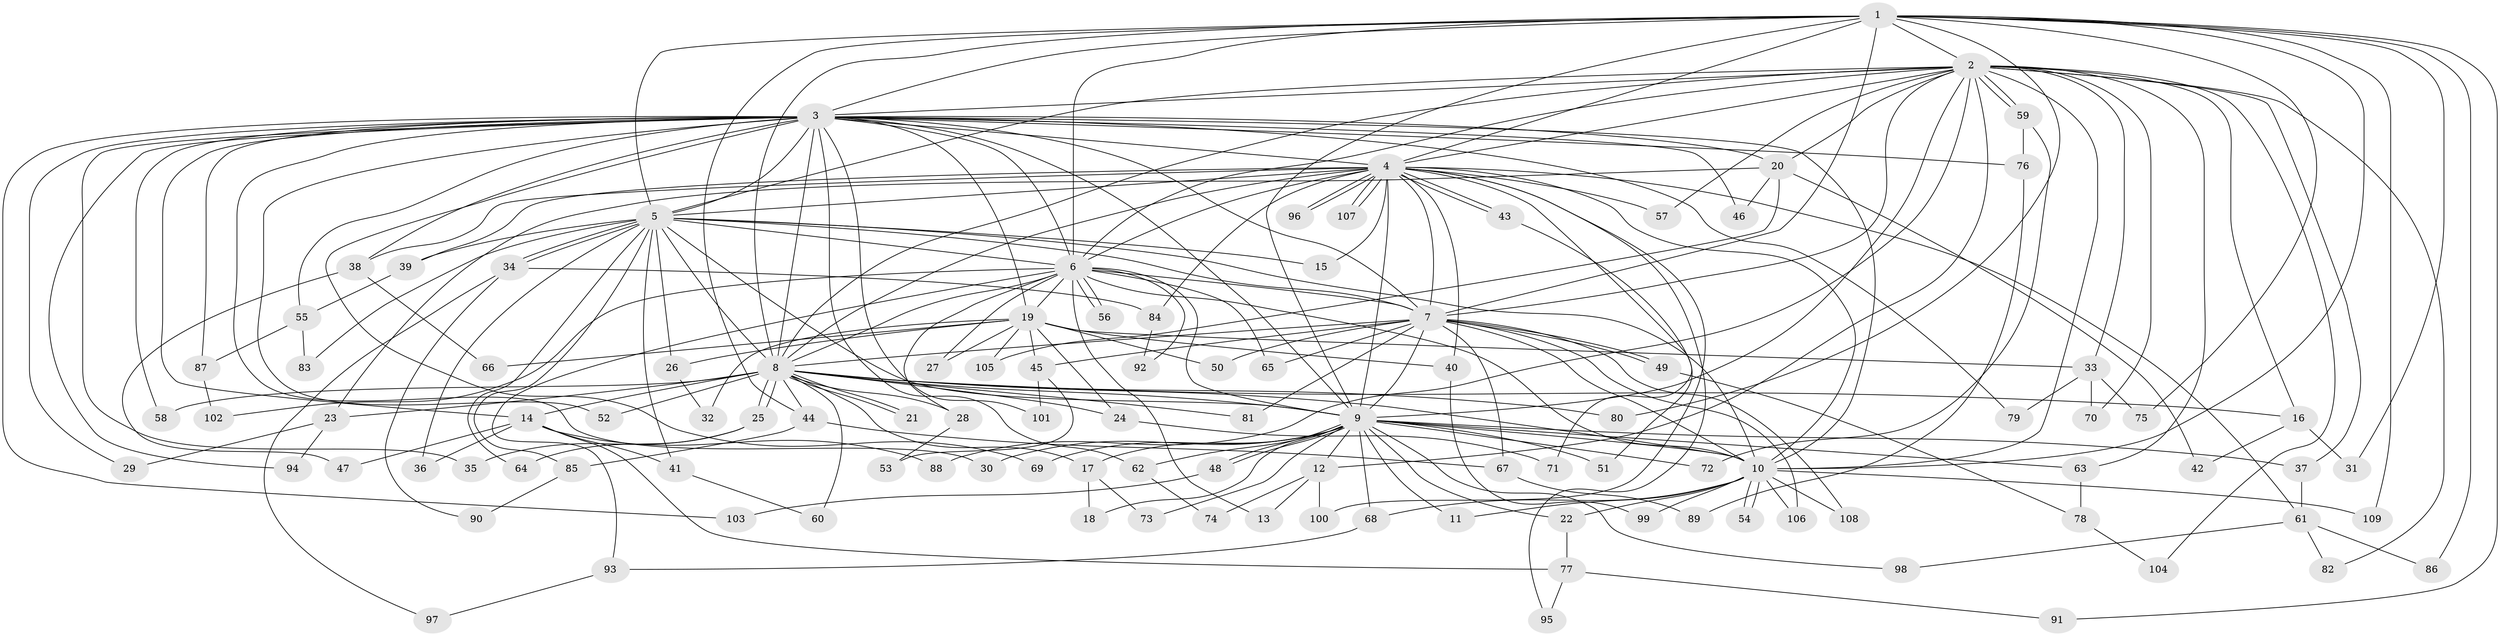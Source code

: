 // Generated by graph-tools (version 1.1) at 2025/25/03/09/25 03:25:37]
// undirected, 109 vertices, 243 edges
graph export_dot {
graph [start="1"]
  node [color=gray90,style=filled];
  1;
  2;
  3;
  4;
  5;
  6;
  7;
  8;
  9;
  10;
  11;
  12;
  13;
  14;
  15;
  16;
  17;
  18;
  19;
  20;
  21;
  22;
  23;
  24;
  25;
  26;
  27;
  28;
  29;
  30;
  31;
  32;
  33;
  34;
  35;
  36;
  37;
  38;
  39;
  40;
  41;
  42;
  43;
  44;
  45;
  46;
  47;
  48;
  49;
  50;
  51;
  52;
  53;
  54;
  55;
  56;
  57;
  58;
  59;
  60;
  61;
  62;
  63;
  64;
  65;
  66;
  67;
  68;
  69;
  70;
  71;
  72;
  73;
  74;
  75;
  76;
  77;
  78;
  79;
  80;
  81;
  82;
  83;
  84;
  85;
  86;
  87;
  88;
  89;
  90;
  91;
  92;
  93;
  94;
  95;
  96;
  97;
  98;
  99;
  100;
  101;
  102;
  103;
  104;
  105;
  106;
  107;
  108;
  109;
  1 -- 2;
  1 -- 3;
  1 -- 4;
  1 -- 5;
  1 -- 6;
  1 -- 7;
  1 -- 8;
  1 -- 9;
  1 -- 10;
  1 -- 31;
  1 -- 44;
  1 -- 75;
  1 -- 80;
  1 -- 86;
  1 -- 91;
  1 -- 109;
  2 -- 3;
  2 -- 4;
  2 -- 5;
  2 -- 6;
  2 -- 7;
  2 -- 8;
  2 -- 9;
  2 -- 10;
  2 -- 12;
  2 -- 16;
  2 -- 20;
  2 -- 33;
  2 -- 37;
  2 -- 57;
  2 -- 59;
  2 -- 59;
  2 -- 63;
  2 -- 70;
  2 -- 82;
  2 -- 88;
  2 -- 104;
  3 -- 4;
  3 -- 5;
  3 -- 6;
  3 -- 7;
  3 -- 8;
  3 -- 9;
  3 -- 10;
  3 -- 14;
  3 -- 19;
  3 -- 20;
  3 -- 29;
  3 -- 30;
  3 -- 35;
  3 -- 38;
  3 -- 46;
  3 -- 52;
  3 -- 55;
  3 -- 58;
  3 -- 62;
  3 -- 69;
  3 -- 76;
  3 -- 79;
  3 -- 87;
  3 -- 94;
  3 -- 101;
  3 -- 103;
  4 -- 5;
  4 -- 6;
  4 -- 7;
  4 -- 8;
  4 -- 9;
  4 -- 10;
  4 -- 15;
  4 -- 38;
  4 -- 39;
  4 -- 40;
  4 -- 43;
  4 -- 43;
  4 -- 57;
  4 -- 61;
  4 -- 71;
  4 -- 84;
  4 -- 95;
  4 -- 96;
  4 -- 96;
  4 -- 100;
  4 -- 107;
  4 -- 107;
  5 -- 6;
  5 -- 7;
  5 -- 8;
  5 -- 9;
  5 -- 10;
  5 -- 15;
  5 -- 26;
  5 -- 34;
  5 -- 34;
  5 -- 36;
  5 -- 39;
  5 -- 41;
  5 -- 64;
  5 -- 83;
  5 -- 85;
  6 -- 7;
  6 -- 8;
  6 -- 9;
  6 -- 10;
  6 -- 13;
  6 -- 19;
  6 -- 27;
  6 -- 28;
  6 -- 56;
  6 -- 56;
  6 -- 65;
  6 -- 92;
  6 -- 93;
  6 -- 102;
  7 -- 8;
  7 -- 9;
  7 -- 10;
  7 -- 45;
  7 -- 49;
  7 -- 49;
  7 -- 50;
  7 -- 65;
  7 -- 67;
  7 -- 81;
  7 -- 106;
  7 -- 108;
  8 -- 9;
  8 -- 10;
  8 -- 14;
  8 -- 16;
  8 -- 17;
  8 -- 21;
  8 -- 21;
  8 -- 23;
  8 -- 24;
  8 -- 25;
  8 -- 25;
  8 -- 28;
  8 -- 44;
  8 -- 52;
  8 -- 58;
  8 -- 60;
  8 -- 80;
  8 -- 81;
  9 -- 10;
  9 -- 11;
  9 -- 12;
  9 -- 17;
  9 -- 18;
  9 -- 22;
  9 -- 30;
  9 -- 37;
  9 -- 48;
  9 -- 48;
  9 -- 51;
  9 -- 62;
  9 -- 63;
  9 -- 68;
  9 -- 69;
  9 -- 72;
  9 -- 73;
  9 -- 98;
  10 -- 11;
  10 -- 22;
  10 -- 54;
  10 -- 54;
  10 -- 68;
  10 -- 99;
  10 -- 106;
  10 -- 108;
  10 -- 109;
  12 -- 13;
  12 -- 74;
  12 -- 100;
  14 -- 36;
  14 -- 41;
  14 -- 47;
  14 -- 77;
  14 -- 88;
  16 -- 31;
  16 -- 42;
  17 -- 18;
  17 -- 73;
  19 -- 24;
  19 -- 26;
  19 -- 27;
  19 -- 32;
  19 -- 33;
  19 -- 40;
  19 -- 45;
  19 -- 50;
  19 -- 66;
  19 -- 105;
  20 -- 23;
  20 -- 42;
  20 -- 46;
  20 -- 105;
  22 -- 77;
  23 -- 29;
  23 -- 94;
  24 -- 71;
  25 -- 35;
  25 -- 64;
  26 -- 32;
  28 -- 53;
  33 -- 70;
  33 -- 75;
  33 -- 79;
  34 -- 84;
  34 -- 90;
  34 -- 97;
  37 -- 61;
  38 -- 47;
  38 -- 66;
  39 -- 55;
  40 -- 99;
  41 -- 60;
  43 -- 51;
  44 -- 67;
  44 -- 85;
  45 -- 53;
  45 -- 101;
  48 -- 103;
  49 -- 78;
  55 -- 83;
  55 -- 87;
  59 -- 72;
  59 -- 76;
  61 -- 82;
  61 -- 86;
  61 -- 98;
  62 -- 74;
  63 -- 78;
  67 -- 89;
  68 -- 93;
  76 -- 89;
  77 -- 91;
  77 -- 95;
  78 -- 104;
  84 -- 92;
  85 -- 90;
  87 -- 102;
  93 -- 97;
}

